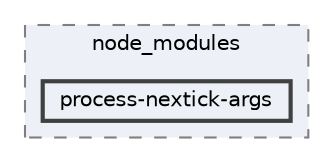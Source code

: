 digraph "pkiclassroomrescheduler/src/main/frontend/node_modules/process-nextick-args"
{
 // LATEX_PDF_SIZE
  bgcolor="transparent";
  edge [fontname=Helvetica,fontsize=10,labelfontname=Helvetica,labelfontsize=10];
  node [fontname=Helvetica,fontsize=10,shape=box,height=0.2,width=0.4];
  compound=true
  subgraph clusterdir_72953eda66ccb3a2722c28e1c3e6c23b {
    graph [ bgcolor="#edf0f7", pencolor="grey50", label="node_modules", fontname=Helvetica,fontsize=10 style="filled,dashed", URL="dir_72953eda66ccb3a2722c28e1c3e6c23b.html",tooltip=""]
  dir_219f1b4a1db9c859556557513ffe00bf [label="process-nextick-args", fillcolor="#edf0f7", color="grey25", style="filled,bold", URL="dir_219f1b4a1db9c859556557513ffe00bf.html",tooltip=""];
  }
}
